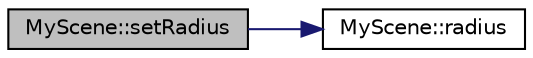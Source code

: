 digraph "MyScene::setRadius"
{
  edge [fontname="Helvetica",fontsize="10",labelfontname="Helvetica",labelfontsize="10"];
  node [fontname="Helvetica",fontsize="10",shape=record];
  rankdir="LR";
  Node1 [label="MyScene::setRadius",height=0.2,width=0.4,color="black", fillcolor="grey75", style="filled", fontcolor="black"];
  Node1 -> Node2 [color="midnightblue",fontsize="10",style="solid",fontname="Helvetica"];
  Node2 [label="MyScene::radius",height=0.2,width=0.4,color="black", fillcolor="white", style="filled",URL="$classMyScene.html#aeedf698dbf5c3cf8f7c4cbc22036a57e"];
}
